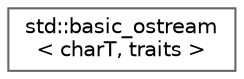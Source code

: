 digraph "Gráfico de Hierarquia de Classes"
{
 // LATEX_PDF_SIZE
  bgcolor="transparent";
  edge [fontname=Helvetica,fontsize=10,labelfontname=Helvetica,labelfontsize=10];
  node [fontname=Helvetica,fontsize=10,shape=box,height=0.2,width=0.4];
  rankdir="LR";
  Node0 [id="Node000000",label="std::basic_ostream\l\< charT, traits \>",height=0.2,width=0.4,color="grey40", fillcolor="white", style="filled",URL="$classstd_1_1basic__ostream.html",tooltip=" "];
}

